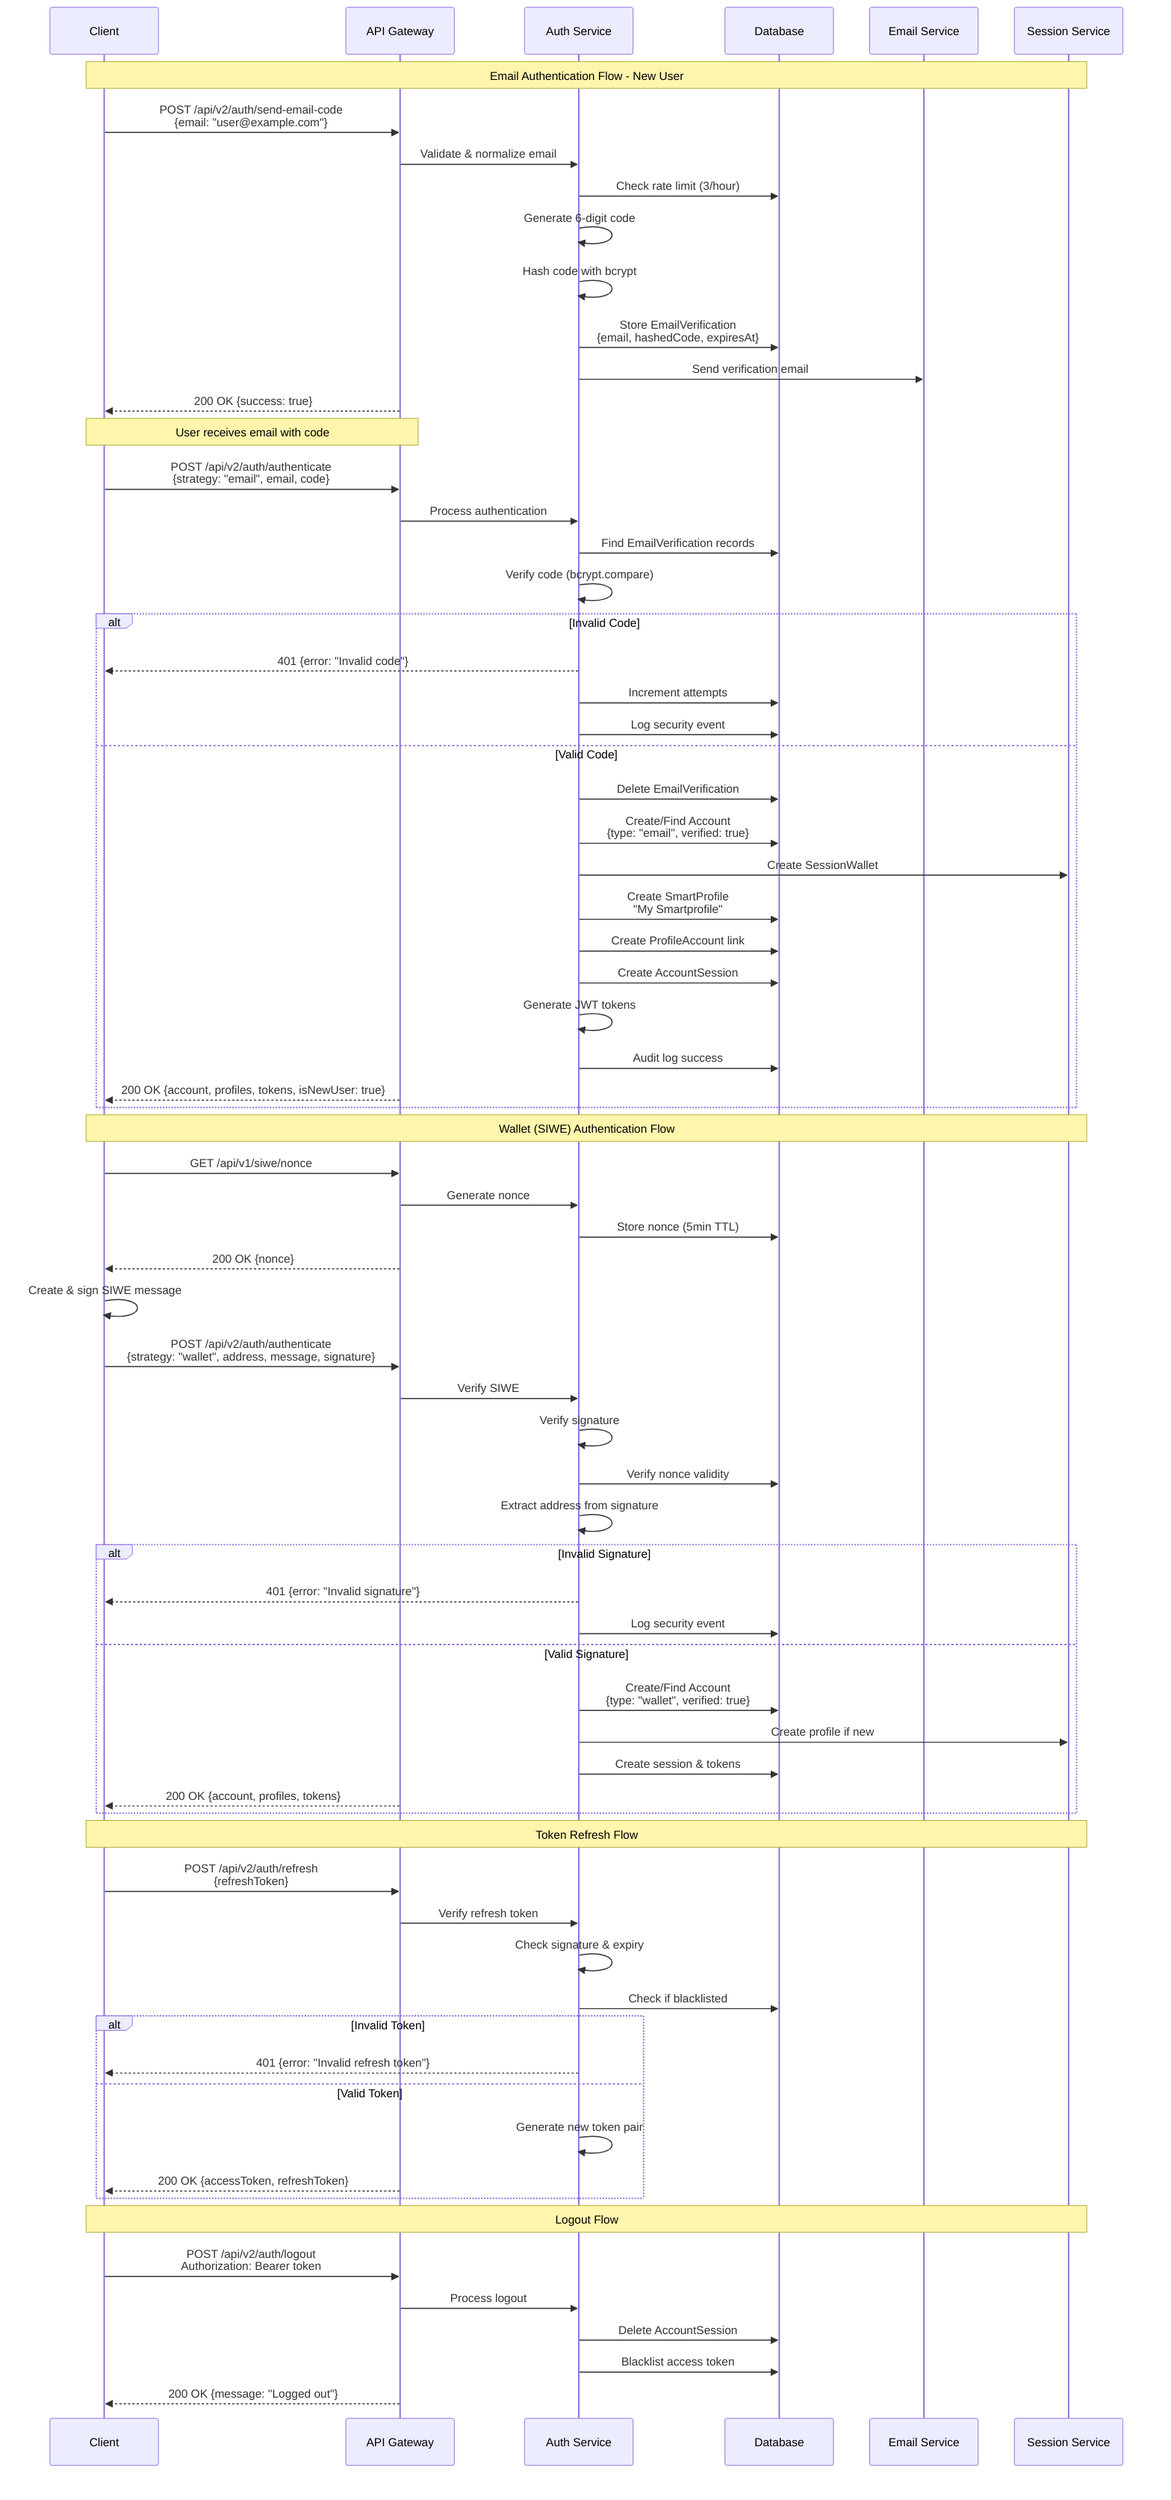 sequenceDiagram
    participant C as Client
    participant API as API Gateway
    participant Auth as Auth Service
    participant DB as Database
    participant Email as Email Service
    participant Session as Session Service

    Note over C,Session: Email Authentication Flow - New User
    
    C->>API: POST /api/v2/auth/send-email-code<br/>{email: "user@example.com"}
    API->>Auth: Validate & normalize email
    Auth->>DB: Check rate limit (3/hour)
    Auth->>Auth: Generate 6-digit code
    Auth->>Auth: Hash code with bcrypt
    Auth->>DB: Store EmailVerification<br/>{email, hashedCode, expiresAt}
    Auth->>Email: Send verification email
    API-->>C: 200 OK {success: true}

    Note over C,API: User receives email with code
    
    C->>API: POST /api/v2/auth/authenticate<br/>{strategy: "email", email, code}
    API->>Auth: Process authentication
    Auth->>DB: Find EmailVerification records
    Auth->>Auth: Verify code (bcrypt.compare)
    
    alt Invalid Code
        Auth-->>C: 401 {error: "Invalid code"}
        Auth->>DB: Increment attempts
        Auth->>DB: Log security event
    else Valid Code
        Auth->>DB: Delete EmailVerification
        Auth->>DB: Create/Find Account<br/>{type: "email", verified: true}
        Auth->>Session: Create SessionWallet
        Auth->>DB: Create SmartProfile<br/>"My Smartprofile"
        Auth->>DB: Create ProfileAccount link
        Auth->>DB: Create AccountSession
        Auth->>Auth: Generate JWT tokens
        Auth->>DB: Audit log success
        API-->>C: 200 OK {account, profiles, tokens, isNewUser: true}
    end

    Note over C,Session: Wallet (SIWE) Authentication Flow
    
    C->>API: GET /api/v1/siwe/nonce
    API->>Auth: Generate nonce
    Auth->>DB: Store nonce (5min TTL)
    API-->>C: 200 OK {nonce}
    
    C->>C: Create & sign SIWE message
    
    C->>API: POST /api/v2/auth/authenticate<br/>{strategy: "wallet", address, message, signature}
    API->>Auth: Verify SIWE
    Auth->>Auth: Verify signature
    Auth->>DB: Verify nonce validity
    Auth->>Auth: Extract address from signature
    
    alt Invalid Signature
        Auth-->>C: 401 {error: "Invalid signature"}
        Auth->>DB: Log security event
    else Valid Signature
        Auth->>DB: Create/Find Account<br/>{type: "wallet", verified: true}
        Auth->>Session: Create profile if new
        Auth->>DB: Create session & tokens
        API-->>C: 200 OK {account, profiles, tokens}
    end

    Note over C,Session: Token Refresh Flow
    
    C->>API: POST /api/v2/auth/refresh<br/>{refreshToken}
    API->>Auth: Verify refresh token
    Auth->>Auth: Check signature & expiry
    Auth->>DB: Check if blacklisted
    
    alt Invalid Token
        Auth-->>C: 401 {error: "Invalid refresh token"}
    else Valid Token
        Auth->>Auth: Generate new token pair
        API-->>C: 200 OK {accessToken, refreshToken}
    end

    Note over C,Session: Logout Flow
    
    C->>API: POST /api/v2/auth/logout<br/>Authorization: Bearer token
    API->>Auth: Process logout
    Auth->>DB: Delete AccountSession
    Auth->>DB: Blacklist access token
    API-->>C: 200 OK {message: "Logged out"}